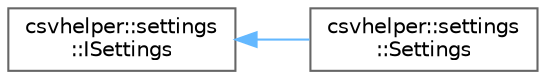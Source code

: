 digraph "Graphical Class Hierarchy"
{
 // LATEX_PDF_SIZE
  bgcolor="transparent";
  edge [fontname=Helvetica,fontsize=10,labelfontname=Helvetica,labelfontsize=10];
  node [fontname=Helvetica,fontsize=10,shape=box,height=0.2,width=0.4];
  rankdir="LR";
  Node0 [id="Node000000",label="csvhelper::settings\l::ISettings",height=0.2,width=0.4,color="grey40", fillcolor="white", style="filled",URL="$classcsvhelper_1_1settings_1_1_i_settings.html",tooltip="Interface for Settings class."];
  Node0 -> Node1 [id="edge3_Node000000_Node000001",dir="back",color="steelblue1",style="solid",tooltip=" "];
  Node1 [id="Node000001",label="csvhelper::settings\l::Settings",height=0.2,width=0.4,color="grey40", fillcolor="white", style="filled",URL="$classcsvhelper_1_1settings_1_1_settings.html",tooltip=" "];
}
